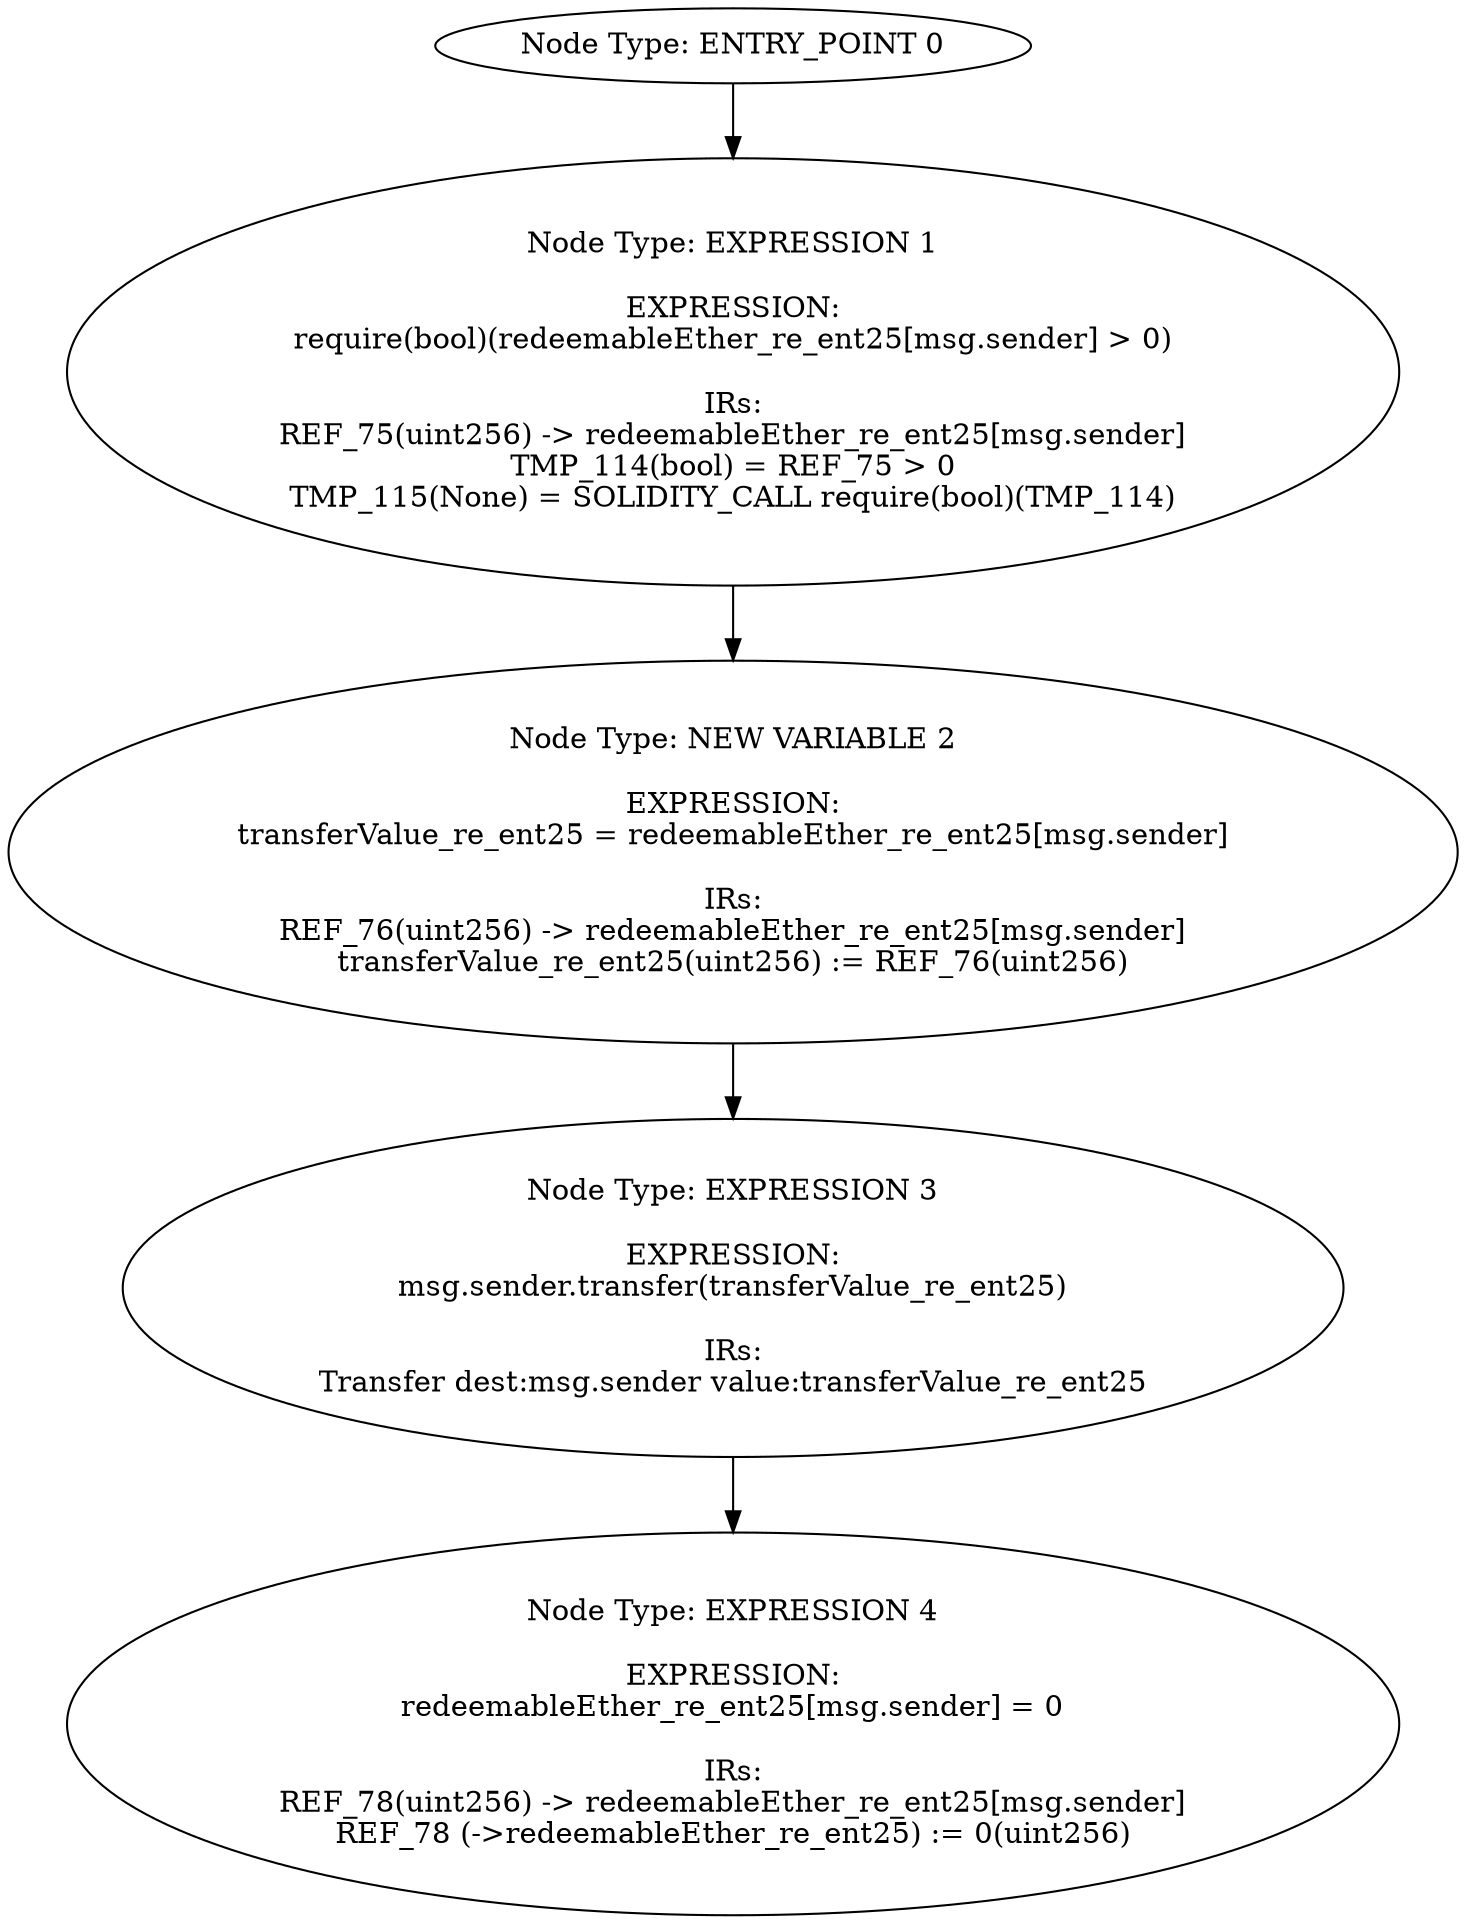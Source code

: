 digraph{
0[label="Node Type: ENTRY_POINT 0
"];
0->1;
1[label="Node Type: EXPRESSION 1

EXPRESSION:
require(bool)(redeemableEther_re_ent25[msg.sender] > 0)

IRs:
REF_75(uint256) -> redeemableEther_re_ent25[msg.sender]
TMP_114(bool) = REF_75 > 0
TMP_115(None) = SOLIDITY_CALL require(bool)(TMP_114)"];
1->2;
2[label="Node Type: NEW VARIABLE 2

EXPRESSION:
transferValue_re_ent25 = redeemableEther_re_ent25[msg.sender]

IRs:
REF_76(uint256) -> redeemableEther_re_ent25[msg.sender]
transferValue_re_ent25(uint256) := REF_76(uint256)"];
2->3;
3[label="Node Type: EXPRESSION 3

EXPRESSION:
msg.sender.transfer(transferValue_re_ent25)

IRs:
Transfer dest:msg.sender value:transferValue_re_ent25"];
3->4;
4[label="Node Type: EXPRESSION 4

EXPRESSION:
redeemableEther_re_ent25[msg.sender] = 0

IRs:
REF_78(uint256) -> redeemableEther_re_ent25[msg.sender]
REF_78 (->redeemableEther_re_ent25) := 0(uint256)"];
}
